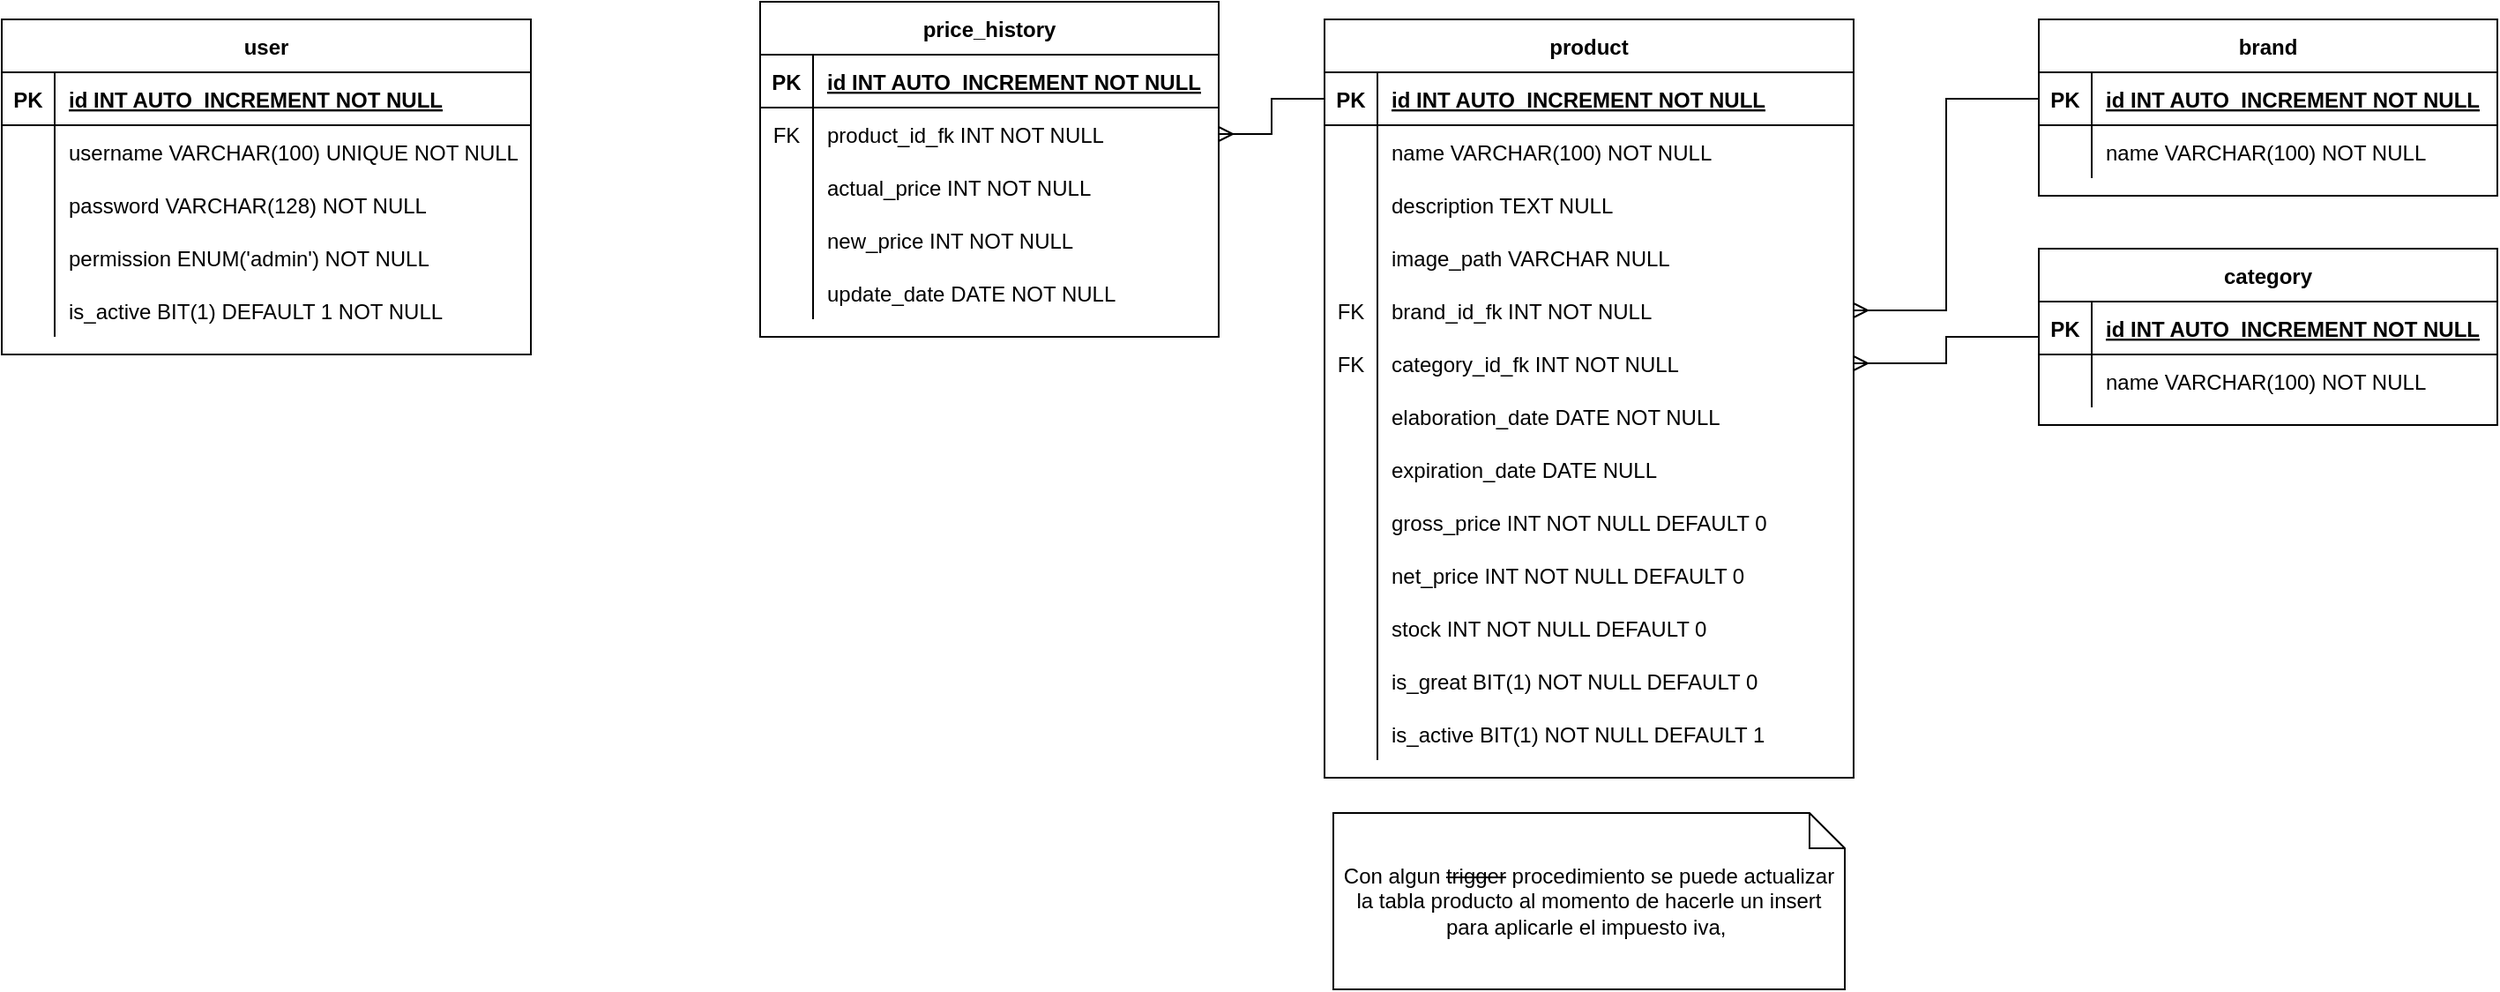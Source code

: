 <mxfile version="13.9.9" type="device"><diagram id="R2lEEEUBdFMjLlhIrx00" name="Page-1"><mxGraphModel dx="2035" dy="710" grid="1" gridSize="10" guides="1" tooltips="1" connect="1" arrows="1" fold="1" page="1" pageScale="1" pageWidth="850" pageHeight="1100" math="0" shadow="0" extFonts="Permanent Marker^https://fonts.googleapis.com/css?family=Permanent+Marker"><root><mxCell id="0"/><mxCell id="1" parent="0"/><mxCell id="C-vyLk0tnHw3VtMMgP7b-2" value="product" style="shape=table;startSize=30;container=1;collapsible=1;childLayout=tableLayout;fixedRows=1;rowLines=0;fontStyle=1;align=center;resizeLast=1;" parent="1" vertex="1"><mxGeometry x="550" y="140" width="300" height="430" as="geometry"/></mxCell><mxCell id="C-vyLk0tnHw3VtMMgP7b-3" value="" style="shape=partialRectangle;collapsible=0;dropTarget=0;pointerEvents=0;fillColor=none;points=[[0,0.5],[1,0.5]];portConstraint=eastwest;top=0;left=0;right=0;bottom=1;" parent="C-vyLk0tnHw3VtMMgP7b-2" vertex="1"><mxGeometry y="30" width="300" height="30" as="geometry"/></mxCell><mxCell id="C-vyLk0tnHw3VtMMgP7b-4" value="PK" style="shape=partialRectangle;overflow=hidden;connectable=0;fillColor=none;top=0;left=0;bottom=0;right=0;fontStyle=1;" parent="C-vyLk0tnHw3VtMMgP7b-3" vertex="1"><mxGeometry width="30" height="30" as="geometry"/></mxCell><mxCell id="C-vyLk0tnHw3VtMMgP7b-5" value="id INT AUTO_INCREMENT NOT NULL" style="shape=partialRectangle;overflow=hidden;connectable=0;fillColor=none;top=0;left=0;bottom=0;right=0;align=left;spacingLeft=6;fontStyle=5;" parent="C-vyLk0tnHw3VtMMgP7b-3" vertex="1"><mxGeometry x="30" width="270" height="30" as="geometry"/></mxCell><mxCell id="TawS4Cauc4IKaclZ3jNW-13" value="" style="shape=partialRectangle;collapsible=0;dropTarget=0;pointerEvents=0;fillColor=none;top=0;left=0;bottom=0;right=0;points=[[0,0.5],[1,0.5]];portConstraint=eastwest;" vertex="1" parent="C-vyLk0tnHw3VtMMgP7b-2"><mxGeometry y="60" width="300" height="30" as="geometry"/></mxCell><mxCell id="TawS4Cauc4IKaclZ3jNW-14" value="" style="shape=partialRectangle;connectable=0;fillColor=none;top=0;left=0;bottom=0;right=0;editable=1;overflow=hidden;" vertex="1" parent="TawS4Cauc4IKaclZ3jNW-13"><mxGeometry width="30" height="30" as="geometry"/></mxCell><mxCell id="TawS4Cauc4IKaclZ3jNW-15" value="name VARCHAR(100) NOT NULL" style="shape=partialRectangle;connectable=0;fillColor=none;top=0;left=0;bottom=0;right=0;align=left;spacingLeft=6;overflow=hidden;" vertex="1" parent="TawS4Cauc4IKaclZ3jNW-13"><mxGeometry x="30" width="270" height="30" as="geometry"/></mxCell><mxCell id="TawS4Cauc4IKaclZ3jNW-16" value="" style="shape=partialRectangle;collapsible=0;dropTarget=0;pointerEvents=0;fillColor=none;top=0;left=0;bottom=0;right=0;points=[[0,0.5],[1,0.5]];portConstraint=eastwest;" vertex="1" parent="C-vyLk0tnHw3VtMMgP7b-2"><mxGeometry y="90" width="300" height="30" as="geometry"/></mxCell><mxCell id="TawS4Cauc4IKaclZ3jNW-17" value="" style="shape=partialRectangle;connectable=0;fillColor=none;top=0;left=0;bottom=0;right=0;editable=1;overflow=hidden;" vertex="1" parent="TawS4Cauc4IKaclZ3jNW-16"><mxGeometry width="30" height="30" as="geometry"/></mxCell><mxCell id="TawS4Cauc4IKaclZ3jNW-18" value="description TEXT NULL" style="shape=partialRectangle;connectable=0;fillColor=none;top=0;left=0;bottom=0;right=0;align=left;spacingLeft=6;overflow=hidden;" vertex="1" parent="TawS4Cauc4IKaclZ3jNW-16"><mxGeometry x="30" width="270" height="30" as="geometry"/></mxCell><mxCell id="TawS4Cauc4IKaclZ3jNW-70" value="" style="shape=partialRectangle;collapsible=0;dropTarget=0;pointerEvents=0;fillColor=none;top=0;left=0;bottom=0;right=0;points=[[0,0.5],[1,0.5]];portConstraint=eastwest;" vertex="1" parent="C-vyLk0tnHw3VtMMgP7b-2"><mxGeometry y="120" width="300" height="30" as="geometry"/></mxCell><mxCell id="TawS4Cauc4IKaclZ3jNW-71" value="" style="shape=partialRectangle;connectable=0;fillColor=none;top=0;left=0;bottom=0;right=0;editable=1;overflow=hidden;" vertex="1" parent="TawS4Cauc4IKaclZ3jNW-70"><mxGeometry width="30" height="30" as="geometry"/></mxCell><mxCell id="TawS4Cauc4IKaclZ3jNW-72" value="image_path VARCHAR NULL" style="shape=partialRectangle;connectable=0;fillColor=none;top=0;left=0;bottom=0;right=0;align=left;spacingLeft=6;overflow=hidden;" vertex="1" parent="TawS4Cauc4IKaclZ3jNW-70"><mxGeometry x="30" width="270" height="30" as="geometry"/></mxCell><mxCell id="TawS4Cauc4IKaclZ3jNW-25" value="" style="shape=partialRectangle;collapsible=0;dropTarget=0;pointerEvents=0;fillColor=none;top=0;left=0;bottom=0;right=0;points=[[0,0.5],[1,0.5]];portConstraint=eastwest;" vertex="1" parent="C-vyLk0tnHw3VtMMgP7b-2"><mxGeometry y="150" width="300" height="30" as="geometry"/></mxCell><mxCell id="TawS4Cauc4IKaclZ3jNW-26" value="FK" style="shape=partialRectangle;connectable=0;fillColor=none;top=0;left=0;bottom=0;right=0;fontStyle=0;overflow=hidden;" vertex="1" parent="TawS4Cauc4IKaclZ3jNW-25"><mxGeometry width="30" height="30" as="geometry"/></mxCell><mxCell id="TawS4Cauc4IKaclZ3jNW-27" value="brand_id_fk INT NOT NULL" style="shape=partialRectangle;connectable=0;fillColor=none;top=0;left=0;bottom=0;right=0;align=left;spacingLeft=6;fontStyle=0;overflow=hidden;" vertex="1" parent="TawS4Cauc4IKaclZ3jNW-25"><mxGeometry x="30" width="270" height="30" as="geometry"/></mxCell><mxCell id="TawS4Cauc4IKaclZ3jNW-42" value="" style="shape=partialRectangle;collapsible=0;dropTarget=0;pointerEvents=0;fillColor=none;top=0;left=0;bottom=0;right=0;points=[[0,0.5],[1,0.5]];portConstraint=eastwest;" vertex="1" parent="C-vyLk0tnHw3VtMMgP7b-2"><mxGeometry y="180" width="300" height="30" as="geometry"/></mxCell><mxCell id="TawS4Cauc4IKaclZ3jNW-43" value="FK" style="shape=partialRectangle;connectable=0;fillColor=none;top=0;left=0;bottom=0;right=0;fontStyle=0;overflow=hidden;" vertex="1" parent="TawS4Cauc4IKaclZ3jNW-42"><mxGeometry width="30" height="30" as="geometry"/></mxCell><mxCell id="TawS4Cauc4IKaclZ3jNW-44" value="category_id_fk INT NOT NULL" style="shape=partialRectangle;connectable=0;fillColor=none;top=0;left=0;bottom=0;right=0;align=left;spacingLeft=6;fontStyle=0;overflow=hidden;" vertex="1" parent="TawS4Cauc4IKaclZ3jNW-42"><mxGeometry x="30" width="270" height="30" as="geometry"/></mxCell><mxCell id="TawS4Cauc4IKaclZ3jNW-61" value="" style="shape=partialRectangle;collapsible=0;dropTarget=0;pointerEvents=0;fillColor=none;top=0;left=0;bottom=0;right=0;points=[[0,0.5],[1,0.5]];portConstraint=eastwest;" vertex="1" parent="C-vyLk0tnHw3VtMMgP7b-2"><mxGeometry y="210" width="300" height="30" as="geometry"/></mxCell><mxCell id="TawS4Cauc4IKaclZ3jNW-62" value="" style="shape=partialRectangle;connectable=0;fillColor=none;top=0;left=0;bottom=0;right=0;editable=1;overflow=hidden;" vertex="1" parent="TawS4Cauc4IKaclZ3jNW-61"><mxGeometry width="30" height="30" as="geometry"/></mxCell><mxCell id="TawS4Cauc4IKaclZ3jNW-63" value="elaboration_date DATE NOT NULL" style="shape=partialRectangle;connectable=0;fillColor=none;top=0;left=0;bottom=0;right=0;align=left;spacingLeft=6;overflow=hidden;" vertex="1" parent="TawS4Cauc4IKaclZ3jNW-61"><mxGeometry x="30" width="270" height="30" as="geometry"/></mxCell><mxCell id="TawS4Cauc4IKaclZ3jNW-64" value="" style="shape=partialRectangle;collapsible=0;dropTarget=0;pointerEvents=0;fillColor=none;top=0;left=0;bottom=0;right=0;points=[[0,0.5],[1,0.5]];portConstraint=eastwest;" vertex="1" parent="C-vyLk0tnHw3VtMMgP7b-2"><mxGeometry y="240" width="300" height="30" as="geometry"/></mxCell><mxCell id="TawS4Cauc4IKaclZ3jNW-65" value="" style="shape=partialRectangle;connectable=0;fillColor=none;top=0;left=0;bottom=0;right=0;editable=1;overflow=hidden;" vertex="1" parent="TawS4Cauc4IKaclZ3jNW-64"><mxGeometry width="30" height="30" as="geometry"/></mxCell><mxCell id="TawS4Cauc4IKaclZ3jNW-66" value="expiration_date DATE NULL" style="shape=partialRectangle;connectable=0;fillColor=none;top=0;left=0;bottom=0;right=0;align=left;spacingLeft=6;overflow=hidden;" vertex="1" parent="TawS4Cauc4IKaclZ3jNW-64"><mxGeometry x="30" width="270" height="30" as="geometry"/></mxCell><mxCell id="TawS4Cauc4IKaclZ3jNW-104" value="" style="shape=partialRectangle;collapsible=0;dropTarget=0;pointerEvents=0;fillColor=none;top=0;left=0;bottom=0;right=0;points=[[0,0.5],[1,0.5]];portConstraint=eastwest;" vertex="1" parent="C-vyLk0tnHw3VtMMgP7b-2"><mxGeometry y="270" width="300" height="30" as="geometry"/></mxCell><mxCell id="TawS4Cauc4IKaclZ3jNW-105" value="" style="shape=partialRectangle;connectable=0;fillColor=none;top=0;left=0;bottom=0;right=0;editable=1;overflow=hidden;" vertex="1" parent="TawS4Cauc4IKaclZ3jNW-104"><mxGeometry width="30" height="30" as="geometry"/></mxCell><mxCell id="TawS4Cauc4IKaclZ3jNW-106" value="gross_price INT NOT NULL DEFAULT 0" style="shape=partialRectangle;connectable=0;fillColor=none;top=0;left=0;bottom=0;right=0;align=left;spacingLeft=6;overflow=hidden;fontStyle=0" vertex="1" parent="TawS4Cauc4IKaclZ3jNW-104"><mxGeometry x="30" width="270" height="30" as="geometry"/></mxCell><mxCell id="TawS4Cauc4IKaclZ3jNW-19" value="" style="shape=partialRectangle;collapsible=0;dropTarget=0;pointerEvents=0;fillColor=none;top=0;left=0;bottom=0;right=0;points=[[0,0.5],[1,0.5]];portConstraint=eastwest;" vertex="1" parent="C-vyLk0tnHw3VtMMgP7b-2"><mxGeometry y="300" width="300" height="30" as="geometry"/></mxCell><mxCell id="TawS4Cauc4IKaclZ3jNW-20" value="" style="shape=partialRectangle;connectable=0;fillColor=none;top=0;left=0;bottom=0;right=0;editable=1;overflow=hidden;" vertex="1" parent="TawS4Cauc4IKaclZ3jNW-19"><mxGeometry width="30" height="30" as="geometry"/></mxCell><mxCell id="TawS4Cauc4IKaclZ3jNW-21" value="net_price INT NOT NULL DEFAULT 0" style="shape=partialRectangle;connectable=0;fillColor=none;top=0;left=0;bottom=0;right=0;align=left;spacingLeft=6;overflow=hidden;" vertex="1" parent="TawS4Cauc4IKaclZ3jNW-19"><mxGeometry x="30" width="270" height="30" as="geometry"/></mxCell><mxCell id="TawS4Cauc4IKaclZ3jNW-22" value="" style="shape=partialRectangle;collapsible=0;dropTarget=0;pointerEvents=0;fillColor=none;top=0;left=0;bottom=0;right=0;points=[[0,0.5],[1,0.5]];portConstraint=eastwest;" vertex="1" parent="C-vyLk0tnHw3VtMMgP7b-2"><mxGeometry y="330" width="300" height="30" as="geometry"/></mxCell><mxCell id="TawS4Cauc4IKaclZ3jNW-23" value="" style="shape=partialRectangle;connectable=0;fillColor=none;top=0;left=0;bottom=0;right=0;editable=1;overflow=hidden;" vertex="1" parent="TawS4Cauc4IKaclZ3jNW-22"><mxGeometry width="30" height="30" as="geometry"/></mxCell><mxCell id="TawS4Cauc4IKaclZ3jNW-24" value="stock INT NOT NULL DEFAULT 0" style="shape=partialRectangle;connectable=0;fillColor=none;top=0;left=0;bottom=0;right=0;align=left;spacingLeft=6;overflow=hidden;" vertex="1" parent="TawS4Cauc4IKaclZ3jNW-22"><mxGeometry x="30" width="270" height="30" as="geometry"/></mxCell><mxCell id="TawS4Cauc4IKaclZ3jNW-67" value="" style="shape=partialRectangle;collapsible=0;dropTarget=0;pointerEvents=0;fillColor=none;top=0;left=0;bottom=0;right=0;points=[[0,0.5],[1,0.5]];portConstraint=eastwest;" vertex="1" parent="C-vyLk0tnHw3VtMMgP7b-2"><mxGeometry y="360" width="300" height="30" as="geometry"/></mxCell><mxCell id="TawS4Cauc4IKaclZ3jNW-68" value="" style="shape=partialRectangle;connectable=0;fillColor=none;top=0;left=0;bottom=0;right=0;editable=1;overflow=hidden;" vertex="1" parent="TawS4Cauc4IKaclZ3jNW-67"><mxGeometry width="30" height="30" as="geometry"/></mxCell><mxCell id="TawS4Cauc4IKaclZ3jNW-69" value="is_great BIT(1) NOT NULL DEFAULT 0" style="shape=partialRectangle;connectable=0;fillColor=none;top=0;left=0;bottom=0;right=0;align=left;spacingLeft=6;overflow=hidden;" vertex="1" parent="TawS4Cauc4IKaclZ3jNW-67"><mxGeometry x="30" width="270" height="30" as="geometry"/></mxCell><mxCell id="TawS4Cauc4IKaclZ3jNW-73" value="" style="shape=partialRectangle;collapsible=0;dropTarget=0;pointerEvents=0;fillColor=none;top=0;left=0;bottom=0;right=0;points=[[0,0.5],[1,0.5]];portConstraint=eastwest;" vertex="1" parent="C-vyLk0tnHw3VtMMgP7b-2"><mxGeometry y="390" width="300" height="30" as="geometry"/></mxCell><mxCell id="TawS4Cauc4IKaclZ3jNW-74" value="" style="shape=partialRectangle;connectable=0;fillColor=none;top=0;left=0;bottom=0;right=0;editable=1;overflow=hidden;" vertex="1" parent="TawS4Cauc4IKaclZ3jNW-73"><mxGeometry width="30" height="30" as="geometry"/></mxCell><mxCell id="TawS4Cauc4IKaclZ3jNW-75" value="is_active BIT(1) NOT NULL DEFAULT 1" style="shape=partialRectangle;connectable=0;fillColor=none;top=0;left=0;bottom=0;right=0;align=left;spacingLeft=6;overflow=hidden;" vertex="1" parent="TawS4Cauc4IKaclZ3jNW-73"><mxGeometry x="30" width="270" height="30" as="geometry"/></mxCell><mxCell id="C-vyLk0tnHw3VtMMgP7b-23" value="user" style="shape=table;startSize=30;container=1;collapsible=1;childLayout=tableLayout;fixedRows=1;rowLines=0;fontStyle=1;align=center;resizeLast=1;" parent="1" vertex="1"><mxGeometry x="-200" y="140" width="300" height="190" as="geometry"/></mxCell><mxCell id="C-vyLk0tnHw3VtMMgP7b-24" value="" style="shape=partialRectangle;collapsible=0;dropTarget=0;pointerEvents=0;fillColor=none;points=[[0,0.5],[1,0.5]];portConstraint=eastwest;top=0;left=0;right=0;bottom=1;" parent="C-vyLk0tnHw3VtMMgP7b-23" vertex="1"><mxGeometry y="30" width="300" height="30" as="geometry"/></mxCell><mxCell id="C-vyLk0tnHw3VtMMgP7b-25" value="PK" style="shape=partialRectangle;overflow=hidden;connectable=0;fillColor=none;top=0;left=0;bottom=0;right=0;fontStyle=1;" parent="C-vyLk0tnHw3VtMMgP7b-24" vertex="1"><mxGeometry width="30" height="30" as="geometry"/></mxCell><mxCell id="C-vyLk0tnHw3VtMMgP7b-26" value="id INT AUTO_INCREMENT NOT NULL" style="shape=partialRectangle;overflow=hidden;connectable=0;fillColor=none;top=0;left=0;bottom=0;right=0;align=left;spacingLeft=6;fontStyle=5;" parent="C-vyLk0tnHw3VtMMgP7b-24" vertex="1"><mxGeometry x="30" width="270" height="30" as="geometry"/></mxCell><mxCell id="C-vyLk0tnHw3VtMMgP7b-27" value="" style="shape=partialRectangle;collapsible=0;dropTarget=0;pointerEvents=0;fillColor=none;points=[[0,0.5],[1,0.5]];portConstraint=eastwest;top=0;left=0;right=0;bottom=0;" parent="C-vyLk0tnHw3VtMMgP7b-23" vertex="1"><mxGeometry y="60" width="300" height="30" as="geometry"/></mxCell><mxCell id="C-vyLk0tnHw3VtMMgP7b-28" value="" style="shape=partialRectangle;overflow=hidden;connectable=0;fillColor=none;top=0;left=0;bottom=0;right=0;" parent="C-vyLk0tnHw3VtMMgP7b-27" vertex="1"><mxGeometry width="30" height="30" as="geometry"/></mxCell><mxCell id="C-vyLk0tnHw3VtMMgP7b-29" value="username VARCHAR(100) UNIQUE NOT NULL" style="shape=partialRectangle;overflow=hidden;connectable=0;fillColor=none;top=0;left=0;bottom=0;right=0;align=left;spacingLeft=6;" parent="C-vyLk0tnHw3VtMMgP7b-27" vertex="1"><mxGeometry x="30" width="270" height="30" as="geometry"/></mxCell><mxCell id="TawS4Cauc4IKaclZ3jNW-1" value="" style="shape=partialRectangle;collapsible=0;dropTarget=0;pointerEvents=0;fillColor=none;top=0;left=0;bottom=0;right=0;points=[[0,0.5],[1,0.5]];portConstraint=eastwest;" vertex="1" parent="C-vyLk0tnHw3VtMMgP7b-23"><mxGeometry y="90" width="300" height="30" as="geometry"/></mxCell><mxCell id="TawS4Cauc4IKaclZ3jNW-2" value="" style="shape=partialRectangle;connectable=0;fillColor=none;top=0;left=0;bottom=0;right=0;editable=1;overflow=hidden;" vertex="1" parent="TawS4Cauc4IKaclZ3jNW-1"><mxGeometry width="30" height="30" as="geometry"/></mxCell><mxCell id="TawS4Cauc4IKaclZ3jNW-3" value="password VARCHAR(128) NOT NULL" style="shape=partialRectangle;connectable=0;fillColor=none;top=0;left=0;bottom=0;right=0;align=left;spacingLeft=6;overflow=hidden;" vertex="1" parent="TawS4Cauc4IKaclZ3jNW-1"><mxGeometry x="30" width="270" height="30" as="geometry"/></mxCell><mxCell id="TawS4Cauc4IKaclZ3jNW-4" value="" style="shape=partialRectangle;collapsible=0;dropTarget=0;pointerEvents=0;fillColor=none;top=0;left=0;bottom=0;right=0;points=[[0,0.5],[1,0.5]];portConstraint=eastwest;" vertex="1" parent="C-vyLk0tnHw3VtMMgP7b-23"><mxGeometry y="120" width="300" height="30" as="geometry"/></mxCell><mxCell id="TawS4Cauc4IKaclZ3jNW-5" value="" style="shape=partialRectangle;connectable=0;fillColor=none;top=0;left=0;bottom=0;right=0;editable=1;overflow=hidden;" vertex="1" parent="TawS4Cauc4IKaclZ3jNW-4"><mxGeometry width="30" height="30" as="geometry"/></mxCell><mxCell id="TawS4Cauc4IKaclZ3jNW-6" value="permission ENUM('admin') NOT NULL" style="shape=partialRectangle;connectable=0;fillColor=none;top=0;left=0;bottom=0;right=0;align=left;spacingLeft=6;overflow=hidden;" vertex="1" parent="TawS4Cauc4IKaclZ3jNW-4"><mxGeometry x="30" width="270" height="30" as="geometry"/></mxCell><mxCell id="TawS4Cauc4IKaclZ3jNW-7" value="" style="shape=partialRectangle;collapsible=0;dropTarget=0;pointerEvents=0;fillColor=none;top=0;left=0;bottom=0;right=0;points=[[0,0.5],[1,0.5]];portConstraint=eastwest;" vertex="1" parent="C-vyLk0tnHw3VtMMgP7b-23"><mxGeometry y="150" width="300" height="30" as="geometry"/></mxCell><mxCell id="TawS4Cauc4IKaclZ3jNW-8" value="" style="shape=partialRectangle;connectable=0;fillColor=none;top=0;left=0;bottom=0;right=0;editable=1;overflow=hidden;" vertex="1" parent="TawS4Cauc4IKaclZ3jNW-7"><mxGeometry width="30" height="30" as="geometry"/></mxCell><mxCell id="TawS4Cauc4IKaclZ3jNW-9" value="is_active BIT(1) DEFAULT 1 NOT NULL" style="shape=partialRectangle;connectable=0;fillColor=none;top=0;left=0;bottom=0;right=0;align=left;spacingLeft=6;overflow=hidden;" vertex="1" parent="TawS4Cauc4IKaclZ3jNW-7"><mxGeometry x="30" width="270" height="30" as="geometry"/></mxCell><mxCell id="TawS4Cauc4IKaclZ3jNW-28" value="brand" style="shape=table;startSize=30;container=1;collapsible=1;childLayout=tableLayout;fixedRows=1;rowLines=0;fontStyle=1;align=center;resizeLast=1;" vertex="1" parent="1"><mxGeometry x="955" y="140" width="260" height="100" as="geometry"/></mxCell><mxCell id="TawS4Cauc4IKaclZ3jNW-29" value="" style="shape=partialRectangle;collapsible=0;dropTarget=0;pointerEvents=0;fillColor=none;top=0;left=0;bottom=1;right=0;points=[[0,0.5],[1,0.5]];portConstraint=eastwest;" vertex="1" parent="TawS4Cauc4IKaclZ3jNW-28"><mxGeometry y="30" width="260" height="30" as="geometry"/></mxCell><mxCell id="TawS4Cauc4IKaclZ3jNW-30" value="PK" style="shape=partialRectangle;connectable=0;fillColor=none;top=0;left=0;bottom=0;right=0;fontStyle=1;overflow=hidden;" vertex="1" parent="TawS4Cauc4IKaclZ3jNW-29"><mxGeometry width="30" height="30" as="geometry"/></mxCell><mxCell id="TawS4Cauc4IKaclZ3jNW-31" value="id INT AUTO_INCREMENT NOT NULL" style="shape=partialRectangle;connectable=0;fillColor=none;top=0;left=0;bottom=0;right=0;align=left;spacingLeft=6;fontStyle=5;overflow=hidden;" vertex="1" parent="TawS4Cauc4IKaclZ3jNW-29"><mxGeometry x="30" width="230" height="30" as="geometry"/></mxCell><mxCell id="TawS4Cauc4IKaclZ3jNW-32" value="" style="shape=partialRectangle;collapsible=0;dropTarget=0;pointerEvents=0;fillColor=none;top=0;left=0;bottom=0;right=0;points=[[0,0.5],[1,0.5]];portConstraint=eastwest;" vertex="1" parent="TawS4Cauc4IKaclZ3jNW-28"><mxGeometry y="60" width="260" height="30" as="geometry"/></mxCell><mxCell id="TawS4Cauc4IKaclZ3jNW-33" value="" style="shape=partialRectangle;connectable=0;fillColor=none;top=0;left=0;bottom=0;right=0;editable=1;overflow=hidden;" vertex="1" parent="TawS4Cauc4IKaclZ3jNW-32"><mxGeometry width="30" height="30" as="geometry"/></mxCell><mxCell id="TawS4Cauc4IKaclZ3jNW-34" value="name VARCHAR(100) NOT NULL" style="shape=partialRectangle;connectable=0;fillColor=none;top=0;left=0;bottom=0;right=0;align=left;spacingLeft=6;overflow=hidden;" vertex="1" parent="TawS4Cauc4IKaclZ3jNW-32"><mxGeometry x="30" width="230" height="30" as="geometry"/></mxCell><mxCell id="TawS4Cauc4IKaclZ3jNW-41" style="edgeStyle=orthogonalEdgeStyle;rounded=0;orthogonalLoop=1;jettySize=auto;html=1;endArrow=ERmany;endFill=0;" edge="1" parent="1" source="TawS4Cauc4IKaclZ3jNW-29" target="TawS4Cauc4IKaclZ3jNW-25"><mxGeometry relative="1" as="geometry"/></mxCell><mxCell id="TawS4Cauc4IKaclZ3jNW-56" style="edgeStyle=orthogonalEdgeStyle;rounded=0;orthogonalLoop=1;jettySize=auto;html=1;endArrow=ERmany;endFill=0;" edge="1" parent="1" source="TawS4Cauc4IKaclZ3jNW-45" target="TawS4Cauc4IKaclZ3jNW-42"><mxGeometry relative="1" as="geometry"/></mxCell><mxCell id="TawS4Cauc4IKaclZ3jNW-45" value="category" style="shape=table;startSize=30;container=1;collapsible=1;childLayout=tableLayout;fixedRows=1;rowLines=0;fontStyle=1;align=center;resizeLast=1;" vertex="1" parent="1"><mxGeometry x="955" y="270" width="260" height="100" as="geometry"/></mxCell><mxCell id="TawS4Cauc4IKaclZ3jNW-46" value="" style="shape=partialRectangle;collapsible=0;dropTarget=0;pointerEvents=0;fillColor=none;top=0;left=0;bottom=1;right=0;points=[[0,0.5],[1,0.5]];portConstraint=eastwest;" vertex="1" parent="TawS4Cauc4IKaclZ3jNW-45"><mxGeometry y="30" width="260" height="30" as="geometry"/></mxCell><mxCell id="TawS4Cauc4IKaclZ3jNW-47" value="PK" style="shape=partialRectangle;connectable=0;fillColor=none;top=0;left=0;bottom=0;right=0;fontStyle=1;overflow=hidden;" vertex="1" parent="TawS4Cauc4IKaclZ3jNW-46"><mxGeometry width="30" height="30" as="geometry"/></mxCell><mxCell id="TawS4Cauc4IKaclZ3jNW-48" value="id INT AUTO_INCREMENT NOT NULL" style="shape=partialRectangle;connectable=0;fillColor=none;top=0;left=0;bottom=0;right=0;align=left;spacingLeft=6;fontStyle=5;overflow=hidden;" vertex="1" parent="TawS4Cauc4IKaclZ3jNW-46"><mxGeometry x="30" width="230" height="30" as="geometry"/></mxCell><mxCell id="TawS4Cauc4IKaclZ3jNW-49" value="" style="shape=partialRectangle;collapsible=0;dropTarget=0;pointerEvents=0;fillColor=none;top=0;left=0;bottom=0;right=0;points=[[0,0.5],[1,0.5]];portConstraint=eastwest;" vertex="1" parent="TawS4Cauc4IKaclZ3jNW-45"><mxGeometry y="60" width="260" height="30" as="geometry"/></mxCell><mxCell id="TawS4Cauc4IKaclZ3jNW-50" value="" style="shape=partialRectangle;connectable=0;fillColor=none;top=0;left=0;bottom=0;right=0;editable=1;overflow=hidden;" vertex="1" parent="TawS4Cauc4IKaclZ3jNW-49"><mxGeometry width="30" height="30" as="geometry"/></mxCell><mxCell id="TawS4Cauc4IKaclZ3jNW-51" value="name VARCHAR(100) NOT NULL" style="shape=partialRectangle;connectable=0;fillColor=none;top=0;left=0;bottom=0;right=0;align=left;spacingLeft=6;overflow=hidden;" vertex="1" parent="TawS4Cauc4IKaclZ3jNW-49"><mxGeometry x="30" width="230" height="30" as="geometry"/></mxCell><mxCell id="TawS4Cauc4IKaclZ3jNW-76" value="Con algun &lt;strike&gt;trigger&lt;/strike&gt; procedimiento&amp;nbsp;se puede actualizar la tabla producto al momento de hacerle un insert para aplicarle el impuesto iva,&amp;nbsp;" style="shape=note;size=20;whiteSpace=wrap;html=1;" vertex="1" parent="1"><mxGeometry x="555" y="590" width="290" height="100" as="geometry"/></mxCell><mxCell id="TawS4Cauc4IKaclZ3jNW-77" value="price_history" style="shape=table;startSize=30;container=1;collapsible=1;childLayout=tableLayout;fixedRows=1;rowLines=0;fontStyle=1;align=center;resizeLast=1;" vertex="1" parent="1"><mxGeometry x="230" y="130" width="260" height="190" as="geometry"/></mxCell><mxCell id="TawS4Cauc4IKaclZ3jNW-78" value="" style="shape=partialRectangle;collapsible=0;dropTarget=0;pointerEvents=0;fillColor=none;top=0;left=0;bottom=1;right=0;points=[[0,0.5],[1,0.5]];portConstraint=eastwest;" vertex="1" parent="TawS4Cauc4IKaclZ3jNW-77"><mxGeometry y="30" width="260" height="30" as="geometry"/></mxCell><mxCell id="TawS4Cauc4IKaclZ3jNW-79" value="PK" style="shape=partialRectangle;connectable=0;fillColor=none;top=0;left=0;bottom=0;right=0;fontStyle=1;overflow=hidden;" vertex="1" parent="TawS4Cauc4IKaclZ3jNW-78"><mxGeometry width="30" height="30" as="geometry"/></mxCell><mxCell id="TawS4Cauc4IKaclZ3jNW-80" value="id INT AUTO_INCREMENT NOT NULL" style="shape=partialRectangle;connectable=0;fillColor=none;top=0;left=0;bottom=0;right=0;align=left;spacingLeft=6;fontStyle=5;overflow=hidden;" vertex="1" parent="TawS4Cauc4IKaclZ3jNW-78"><mxGeometry x="30" width="230" height="30" as="geometry"/></mxCell><mxCell id="TawS4Cauc4IKaclZ3jNW-100" value="" style="shape=partialRectangle;collapsible=0;dropTarget=0;pointerEvents=0;fillColor=none;top=0;left=0;bottom=0;right=0;points=[[0,0.5],[1,0.5]];portConstraint=eastwest;" vertex="1" parent="TawS4Cauc4IKaclZ3jNW-77"><mxGeometry y="60" width="260" height="30" as="geometry"/></mxCell><mxCell id="TawS4Cauc4IKaclZ3jNW-101" value="FK" style="shape=partialRectangle;connectable=0;fillColor=none;top=0;left=0;bottom=0;right=0;fontStyle=0;overflow=hidden;" vertex="1" parent="TawS4Cauc4IKaclZ3jNW-100"><mxGeometry width="30" height="30" as="geometry"/></mxCell><mxCell id="TawS4Cauc4IKaclZ3jNW-102" value="product_id_fk INT NOT NULL" style="shape=partialRectangle;connectable=0;fillColor=none;top=0;left=0;bottom=0;right=0;align=left;spacingLeft=6;fontStyle=0;overflow=hidden;" vertex="1" parent="TawS4Cauc4IKaclZ3jNW-100"><mxGeometry x="30" width="230" height="30" as="geometry"/></mxCell><mxCell id="TawS4Cauc4IKaclZ3jNW-81" value="" style="shape=partialRectangle;collapsible=0;dropTarget=0;pointerEvents=0;fillColor=none;top=0;left=0;bottom=0;right=0;points=[[0,0.5],[1,0.5]];portConstraint=eastwest;" vertex="1" parent="TawS4Cauc4IKaclZ3jNW-77"><mxGeometry y="90" width="260" height="30" as="geometry"/></mxCell><mxCell id="TawS4Cauc4IKaclZ3jNW-82" value="" style="shape=partialRectangle;connectable=0;fillColor=none;top=0;left=0;bottom=0;right=0;editable=1;overflow=hidden;" vertex="1" parent="TawS4Cauc4IKaclZ3jNW-81"><mxGeometry width="30" height="30" as="geometry"/></mxCell><mxCell id="TawS4Cauc4IKaclZ3jNW-83" value="actual_price INT NOT NULL" style="shape=partialRectangle;connectable=0;fillColor=none;top=0;left=0;bottom=0;right=0;align=left;spacingLeft=6;overflow=hidden;" vertex="1" parent="TawS4Cauc4IKaclZ3jNW-81"><mxGeometry x="30" width="230" height="30" as="geometry"/></mxCell><mxCell id="TawS4Cauc4IKaclZ3jNW-84" value="" style="shape=partialRectangle;collapsible=0;dropTarget=0;pointerEvents=0;fillColor=none;top=0;left=0;bottom=0;right=0;points=[[0,0.5],[1,0.5]];portConstraint=eastwest;" vertex="1" parent="TawS4Cauc4IKaclZ3jNW-77"><mxGeometry y="120" width="260" height="30" as="geometry"/></mxCell><mxCell id="TawS4Cauc4IKaclZ3jNW-85" value="" style="shape=partialRectangle;connectable=0;fillColor=none;top=0;left=0;bottom=0;right=0;editable=1;overflow=hidden;" vertex="1" parent="TawS4Cauc4IKaclZ3jNW-84"><mxGeometry width="30" height="30" as="geometry"/></mxCell><mxCell id="TawS4Cauc4IKaclZ3jNW-86" value="new_price INT NOT NULL" style="shape=partialRectangle;connectable=0;fillColor=none;top=0;left=0;bottom=0;right=0;align=left;spacingLeft=6;overflow=hidden;" vertex="1" parent="TawS4Cauc4IKaclZ3jNW-84"><mxGeometry x="30" width="230" height="30" as="geometry"/></mxCell><mxCell id="TawS4Cauc4IKaclZ3jNW-87" value="" style="shape=partialRectangle;collapsible=0;dropTarget=0;pointerEvents=0;fillColor=none;top=0;left=0;bottom=0;right=0;points=[[0,0.5],[1,0.5]];portConstraint=eastwest;" vertex="1" parent="TawS4Cauc4IKaclZ3jNW-77"><mxGeometry y="150" width="260" height="30" as="geometry"/></mxCell><mxCell id="TawS4Cauc4IKaclZ3jNW-88" value="" style="shape=partialRectangle;connectable=0;fillColor=none;top=0;left=0;bottom=0;right=0;editable=1;overflow=hidden;" vertex="1" parent="TawS4Cauc4IKaclZ3jNW-87"><mxGeometry width="30" height="30" as="geometry"/></mxCell><mxCell id="TawS4Cauc4IKaclZ3jNW-89" value="update_date DATE NOT NULL" style="shape=partialRectangle;connectable=0;fillColor=none;top=0;left=0;bottom=0;right=0;align=left;spacingLeft=6;overflow=hidden;" vertex="1" parent="TawS4Cauc4IKaclZ3jNW-87"><mxGeometry x="30" width="230" height="30" as="geometry"/></mxCell><mxCell id="TawS4Cauc4IKaclZ3jNW-103" style="edgeStyle=orthogonalEdgeStyle;rounded=0;orthogonalLoop=1;jettySize=auto;html=1;endArrow=ERmany;endFill=0;" edge="1" parent="1" source="C-vyLk0tnHw3VtMMgP7b-3" target="TawS4Cauc4IKaclZ3jNW-100"><mxGeometry relative="1" as="geometry"/></mxCell></root></mxGraphModel></diagram></mxfile>